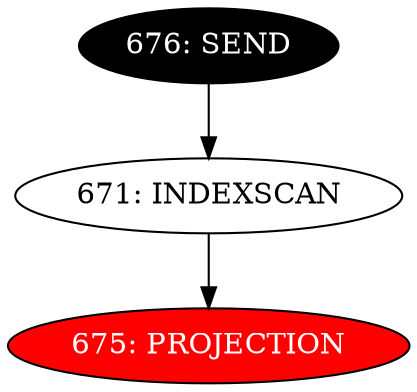 digraph name {
671 [label="671: INDEXSCAN" ];
671 -> 675;
675 [label="675: PROJECTION" fontcolor="white" style="filled" fillcolor="red"];
676 [label="676: SEND" fontcolor="white" style="filled" fillcolor="black"];
676 -> 671;

}

